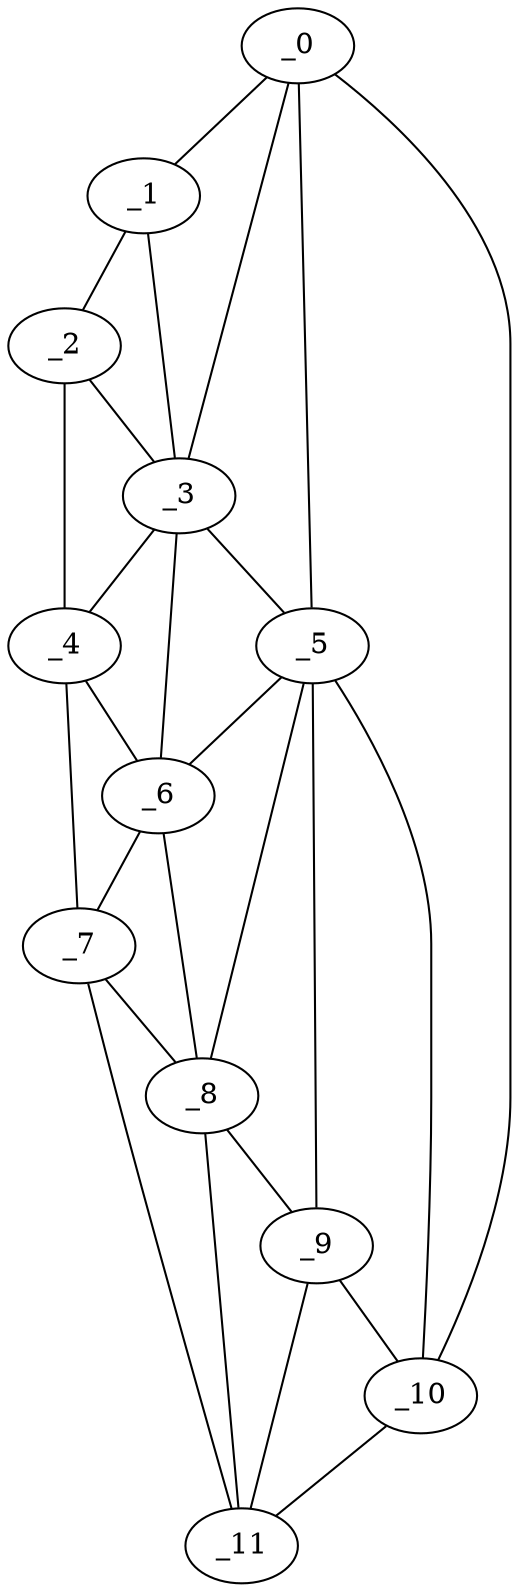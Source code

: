 graph "obj85__210.gxl" {
	_0	 [x=4,
		y=87];
	_1	 [x=5,
		y=80];
	_0 -- _1	 [valence=1];
	_3	 [x=45,
		y=51];
	_0 -- _3	 [valence=1];
	_5	 [x=84,
		y=61];
	_0 -- _5	 [valence=2];
	_10	 [x=125,
		y=92];
	_0 -- _10	 [valence=1];
	_2	 [x=36,
		y=36];
	_1 -- _2	 [valence=1];
	_1 -- _3	 [valence=2];
	_2 -- _3	 [valence=2];
	_4	 [x=55,
		y=25];
	_2 -- _4	 [valence=1];
	_3 -- _4	 [valence=1];
	_3 -- _5	 [valence=2];
	_6	 [x=88,
		y=47];
	_3 -- _6	 [valence=2];
	_4 -- _6	 [valence=2];
	_7	 [x=90,
		y=38];
	_4 -- _7	 [valence=1];
	_5 -- _6	 [valence=2];
	_8	 [x=113,
		y=68];
	_5 -- _8	 [valence=1];
	_9	 [x=124,
		y=88];
	_5 -- _9	 [valence=1];
	_5 -- _10	 [valence=2];
	_6 -- _7	 [valence=1];
	_6 -- _8	 [valence=2];
	_7 -- _8	 [valence=2];
	_11	 [x=126,
		y=77];
	_7 -- _11	 [valence=1];
	_8 -- _9	 [valence=2];
	_8 -- _11	 [valence=2];
	_9 -- _10	 [valence=2];
	_9 -- _11	 [valence=1];
	_10 -- _11	 [valence=1];
}

